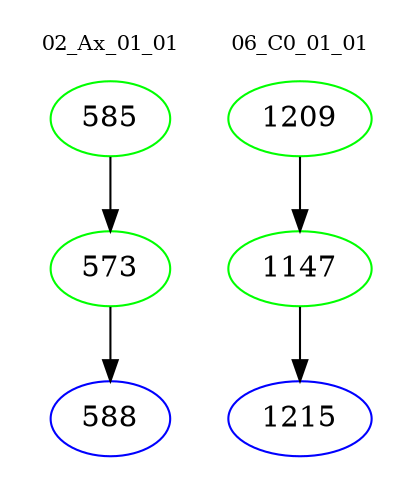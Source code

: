 digraph{
subgraph cluster_0 {
color = white
label = "02_Ax_01_01";
fontsize=10;
T0_585 [label="585", color="green"]
T0_585 -> T0_573 [color="black"]
T0_573 [label="573", color="green"]
T0_573 -> T0_588 [color="black"]
T0_588 [label="588", color="blue"]
}
subgraph cluster_1 {
color = white
label = "06_C0_01_01";
fontsize=10;
T1_1209 [label="1209", color="green"]
T1_1209 -> T1_1147 [color="black"]
T1_1147 [label="1147", color="green"]
T1_1147 -> T1_1215 [color="black"]
T1_1215 [label="1215", color="blue"]
}
}

